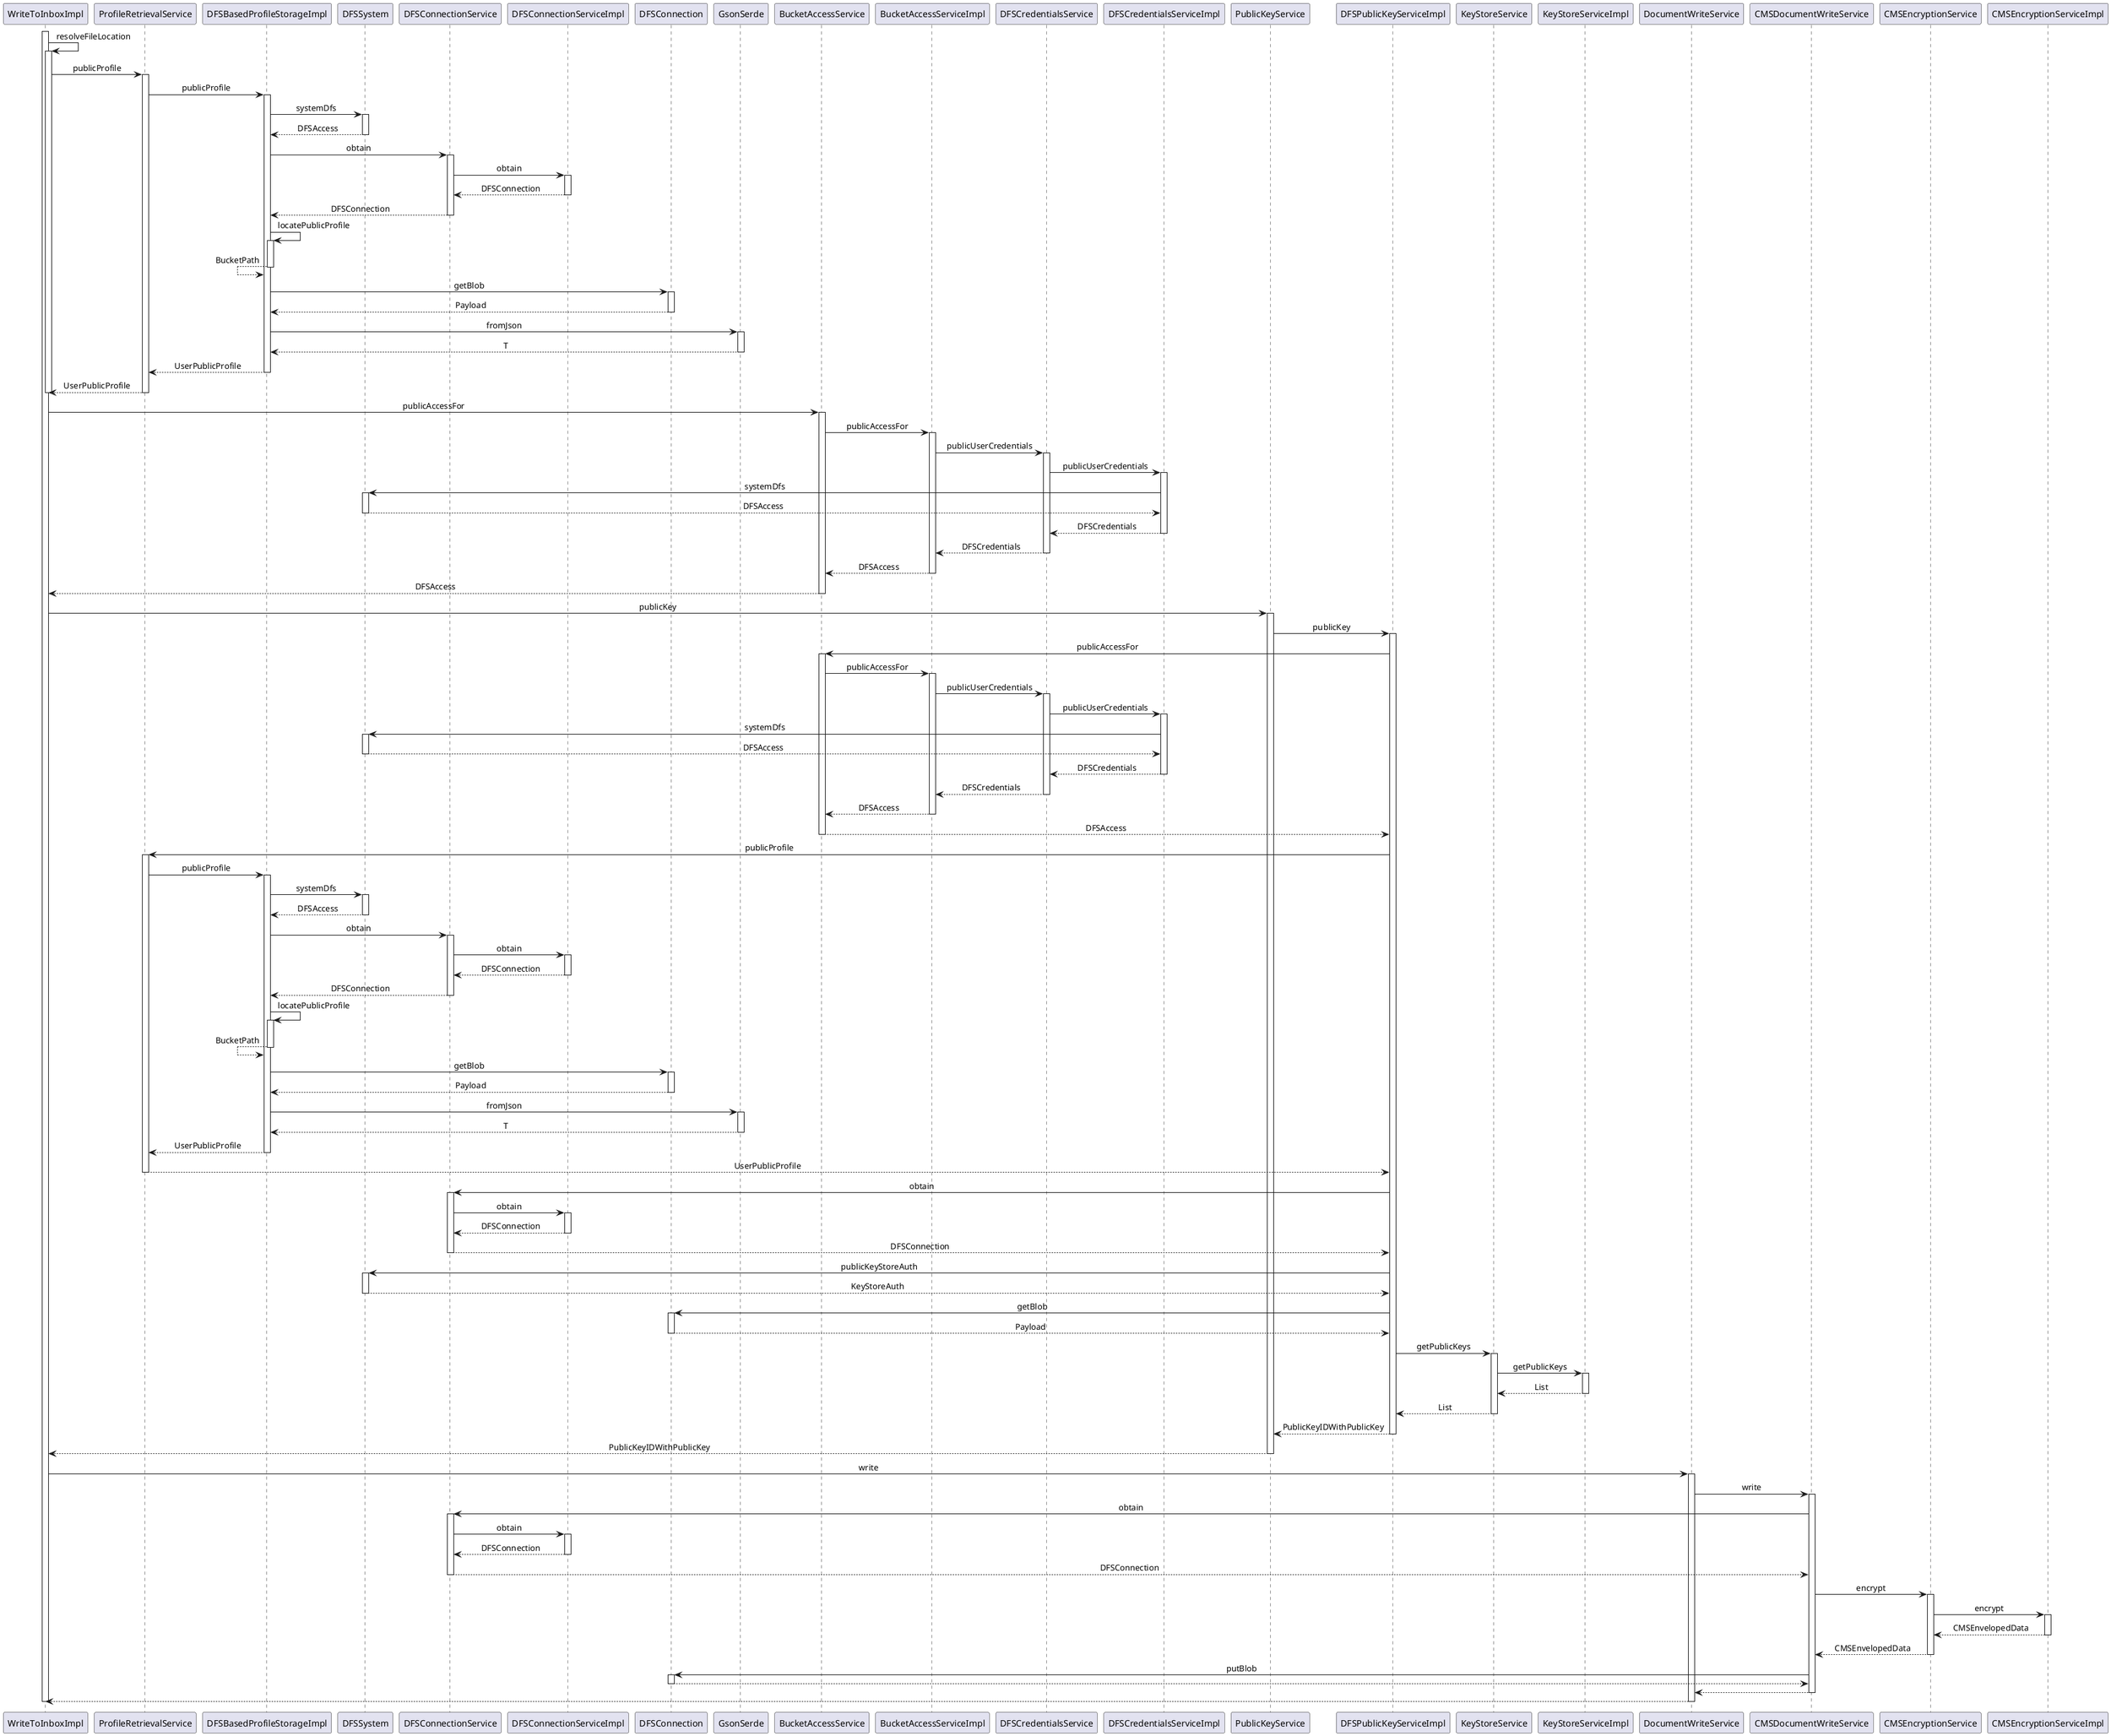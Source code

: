 @startuml

skinparam SequenceMessageAlign center

activate WriteToInboxImpl
' de.adorsys.datasafe.business.impl.inbox.actions.WriteToInboxImpl
WriteToInboxImpl -> WriteToInboxImpl : resolveFileLocation

activate WriteToInboxImpl
' de.adorsys.datasafe.business.impl.inbox.actions.WriteToInboxImpl
WriteToInboxImpl -> ProfileRetrievalService : publicProfile

activate ProfileRetrievalService
' de.adorsys.datasafe.business.api.directory.profile.operations.ProfileRetrievalService
ProfileRetrievalService -> DFSBasedProfileStorageImpl : publicProfile

activate DFSBasedProfileStorageImpl
' de.adorsys.datasafe.business.impl.profile.DFSBasedProfileStorageImpl
DFSBasedProfileStorageImpl -> DFSSystem : systemDfs

activate DFSSystem
' de.adorsys.datasafe.business.impl.profile.DFSSystem
DFSBasedProfileStorageImpl <-- DFSSystem : DFSAccess
deactivate DFSSystem

' de.adorsys.datasafe.business.impl.profile.DFSBasedProfileStorageImpl
DFSBasedProfileStorageImpl -> DFSConnectionService : obtain

activate DFSConnectionService
' de.adorsys.datasafe.business.api.storage.dfs.DFSConnectionService
DFSConnectionService -> DFSConnectionServiceImpl : obtain

activate DFSConnectionServiceImpl
' de.adorsys.datasafe.business.impl.dfs.DFSConnectionServiceImpl
DFSConnectionService <-- DFSConnectionServiceImpl : DFSConnection
deactivate DFSConnectionServiceImpl

' de.adorsys.datasafe.business.api.storage.dfs.DFSConnectionService
DFSBasedProfileStorageImpl <-- DFSConnectionService : DFSConnection
deactivate DFSConnectionService

' de.adorsys.datasafe.business.impl.profile.DFSBasedProfileStorageImpl
DFSBasedProfileStorageImpl -> DFSBasedProfileStorageImpl : locatePublicProfile

activate DFSBasedProfileStorageImpl
' de.adorsys.datasafe.business.impl.profile.DFSBasedProfileStorageImpl
DFSBasedProfileStorageImpl <-- DFSBasedProfileStorageImpl : BucketPath
deactivate DFSBasedProfileStorageImpl

' de.adorsys.datasafe.business.impl.profile.DFSBasedProfileStorageImpl
DFSBasedProfileStorageImpl -> DFSConnection : getBlob

activate DFSConnection
' de.adorsys.dfs.connection.api.service.api.DFSConnection
DFSBasedProfileStorageImpl <-- DFSConnection : Payload
deactivate DFSConnection

' de.adorsys.datasafe.business.impl.profile.DFSBasedProfileStorageImpl
DFSBasedProfileStorageImpl -> GsonSerde : fromJson

activate GsonSerde
' de.adorsys.datasafe.business.impl.serde.GsonSerde
DFSBasedProfileStorageImpl <-- GsonSerde : T
deactivate GsonSerde

' de.adorsys.datasafe.business.impl.profile.DFSBasedProfileStorageImpl
ProfileRetrievalService <-- DFSBasedProfileStorageImpl : UserPublicProfile
deactivate DFSBasedProfileStorageImpl

' de.adorsys.datasafe.business.api.directory.profile.operations.ProfileRetrievalService
WriteToInboxImpl <-- ProfileRetrievalService : UserPublicProfile
deactivate ProfileRetrievalService

deactivate WriteToInboxImpl

' de.adorsys.datasafe.business.impl.inbox.actions.WriteToInboxImpl
WriteToInboxImpl -> BucketAccessService : publicAccessFor

activate BucketAccessService
' de.adorsys.datasafe.business.api.storage.dfs.BucketAccessService
BucketAccessService -> BucketAccessServiceImpl : publicAccessFor

activate BucketAccessServiceImpl
' de.adorsys.datasafe.business.impl.credentials.BucketAccessServiceImpl
BucketAccessServiceImpl -> DFSCredentialsService : publicUserCredentials

activate DFSCredentialsService
' de.adorsys.datasafe.business.api.storage.dfs.credentials.DFSCredentialsService
DFSCredentialsService -> DFSCredentialsServiceImpl : publicUserCredentials

activate DFSCredentialsServiceImpl
' de.adorsys.datasafe.business.impl.credentials.SystemCredentialsServiceImpl
DFSCredentialsServiceImpl -> DFSSystem : systemDfs

activate DFSSystem
' de.adorsys.datasafe.business.impl.profile.DFSSystem
DFSCredentialsServiceImpl <-- DFSSystem : DFSAccess
deactivate DFSSystem

' de.adorsys.datasafe.business.impl.credentials.SystemCredentialsServiceImpl
DFSCredentialsService <-- DFSCredentialsServiceImpl : DFSCredentials
deactivate DFSCredentialsServiceImpl

' de.adorsys.datasafe.business.api.storage.dfs.credentials.DFSCredentialsService
BucketAccessServiceImpl <-- DFSCredentialsService : DFSCredentials
deactivate DFSCredentialsService

' de.adorsys.datasafe.business.impl.credentials.BucketAccessServiceImpl
BucketAccessService <-- BucketAccessServiceImpl : DFSAccess
deactivate BucketAccessServiceImpl

' de.adorsys.datasafe.business.api.storage.dfs.BucketAccessService
WriteToInboxImpl <-- BucketAccessService : DFSAccess
deactivate BucketAccessService

' de.adorsys.datasafe.business.impl.inbox.actions.WriteToInboxImpl
WriteToInboxImpl -> PublicKeyService : publicKey

activate PublicKeyService
' de.adorsys.datasafe.business.api.directory.profile.keys.PublicKeyService
PublicKeyService -> DFSPublicKeyServiceImpl : publicKey

activate DFSPublicKeyServiceImpl
' de.adorsys.datasafe.business.impl.credentials.DFSPublicKeyServiceImpl
DFSPublicKeyServiceImpl -> BucketAccessService : publicAccessFor

activate BucketAccessService
' de.adorsys.datasafe.business.api.storage.dfs.BucketAccessService
BucketAccessService -> BucketAccessServiceImpl : publicAccessFor

activate BucketAccessServiceImpl
' de.adorsys.datasafe.business.impl.credentials.BucketAccessServiceImpl
BucketAccessServiceImpl -> DFSCredentialsService : publicUserCredentials

activate DFSCredentialsService
' de.adorsys.datasafe.business.api.storage.dfs.credentials.DFSCredentialsService
DFSCredentialsService -> DFSCredentialsServiceImpl : publicUserCredentials

activate DFSCredentialsServiceImpl
' de.adorsys.datasafe.business.impl.credentials.SystemCredentialsServiceImpl
DFSCredentialsServiceImpl -> DFSSystem : systemDfs

activate DFSSystem
' de.adorsys.datasafe.business.impl.profile.DFSSystem
DFSCredentialsServiceImpl <-- DFSSystem : DFSAccess
deactivate DFSSystem

' de.adorsys.datasafe.business.impl.credentials.SystemCredentialsServiceImpl
DFSCredentialsService <-- DFSCredentialsServiceImpl : DFSCredentials
deactivate DFSCredentialsServiceImpl

' de.adorsys.datasafe.business.api.storage.dfs.credentials.DFSCredentialsService
BucketAccessServiceImpl <-- DFSCredentialsService : DFSCredentials
deactivate DFSCredentialsService

' de.adorsys.datasafe.business.impl.credentials.BucketAccessServiceImpl
BucketAccessService <-- BucketAccessServiceImpl : DFSAccess
deactivate BucketAccessServiceImpl

' de.adorsys.datasafe.business.api.storage.dfs.BucketAccessService
DFSPublicKeyServiceImpl <-- BucketAccessService : DFSAccess
deactivate BucketAccessService

' de.adorsys.datasafe.business.impl.credentials.DFSPublicKeyServiceImpl
DFSPublicKeyServiceImpl -> ProfileRetrievalService : publicProfile

activate ProfileRetrievalService
' de.adorsys.datasafe.business.api.directory.profile.operations.ProfileRetrievalService
ProfileRetrievalService -> DFSBasedProfileStorageImpl : publicProfile

activate DFSBasedProfileStorageImpl
' de.adorsys.datasafe.business.impl.profile.DFSBasedProfileStorageImpl
DFSBasedProfileStorageImpl -> DFSSystem : systemDfs

activate DFSSystem
' de.adorsys.datasafe.business.impl.profile.DFSSystem
DFSBasedProfileStorageImpl <-- DFSSystem : DFSAccess
deactivate DFSSystem

' de.adorsys.datasafe.business.impl.profile.DFSBasedProfileStorageImpl
DFSBasedProfileStorageImpl -> DFSConnectionService : obtain

activate DFSConnectionService
' de.adorsys.datasafe.business.api.storage.dfs.DFSConnectionService
DFSConnectionService -> DFSConnectionServiceImpl : obtain

activate DFSConnectionServiceImpl
' de.adorsys.datasafe.business.impl.dfs.DFSConnectionServiceImpl
DFSConnectionService <-- DFSConnectionServiceImpl : DFSConnection
deactivate DFSConnectionServiceImpl

' de.adorsys.datasafe.business.api.storage.dfs.DFSConnectionService
DFSBasedProfileStorageImpl <-- DFSConnectionService : DFSConnection
deactivate DFSConnectionService

' de.adorsys.datasafe.business.impl.profile.DFSBasedProfileStorageImpl
DFSBasedProfileStorageImpl -> DFSBasedProfileStorageImpl : locatePublicProfile

activate DFSBasedProfileStorageImpl
' de.adorsys.datasafe.business.impl.profile.DFSBasedProfileStorageImpl
DFSBasedProfileStorageImpl <-- DFSBasedProfileStorageImpl : BucketPath
deactivate DFSBasedProfileStorageImpl

' de.adorsys.datasafe.business.impl.profile.DFSBasedProfileStorageImpl
DFSBasedProfileStorageImpl -> DFSConnection : getBlob

activate DFSConnection
' de.adorsys.dfs.connection.api.service.api.DFSConnection
DFSBasedProfileStorageImpl <-- DFSConnection : Payload
deactivate DFSConnection

' de.adorsys.datasafe.business.impl.profile.DFSBasedProfileStorageImpl
DFSBasedProfileStorageImpl -> GsonSerde : fromJson

activate GsonSerde
' de.adorsys.datasafe.business.impl.serde.GsonSerde
DFSBasedProfileStorageImpl <-- GsonSerde : T
deactivate GsonSerde

' de.adorsys.datasafe.business.impl.profile.DFSBasedProfileStorageImpl
ProfileRetrievalService <-- DFSBasedProfileStorageImpl : UserPublicProfile
deactivate DFSBasedProfileStorageImpl

' de.adorsys.datasafe.business.api.directory.profile.operations.ProfileRetrievalService
DFSPublicKeyServiceImpl <-- ProfileRetrievalService : UserPublicProfile
deactivate ProfileRetrievalService

' de.adorsys.datasafe.business.impl.credentials.DFSPublicKeyServiceImpl
DFSPublicKeyServiceImpl -> DFSConnectionService : obtain

activate DFSConnectionService
' de.adorsys.datasafe.business.api.storage.dfs.DFSConnectionService
DFSConnectionService -> DFSConnectionServiceImpl : obtain

activate DFSConnectionServiceImpl
' de.adorsys.datasafe.business.impl.dfs.DFSConnectionServiceImpl
DFSConnectionService <-- DFSConnectionServiceImpl : DFSConnection
deactivate DFSConnectionServiceImpl

' de.adorsys.datasafe.business.api.storage.dfs.DFSConnectionService
DFSPublicKeyServiceImpl <-- DFSConnectionService : DFSConnection
deactivate DFSConnectionService

' de.adorsys.datasafe.business.impl.credentials.DFSPublicKeyServiceImpl
DFSPublicKeyServiceImpl -> DFSSystem : publicKeyStoreAuth

activate DFSSystem
' de.adorsys.datasafe.business.impl.profile.DFSSystem
DFSPublicKeyServiceImpl <-- DFSSystem : KeyStoreAuth
deactivate DFSSystem

' de.adorsys.datasafe.business.impl.credentials.DFSPublicKeyServiceImpl
DFSPublicKeyServiceImpl -> DFSConnection : getBlob

activate DFSConnection
' de.adorsys.dfs.connection.api.service.api.DFSConnection
DFSPublicKeyServiceImpl <-- DFSConnection : Payload
deactivate DFSConnection

' de.adorsys.datasafe.business.impl.credentials.DFSPublicKeyServiceImpl
DFSPublicKeyServiceImpl -> KeyStoreService : getPublicKeys

activate KeyStoreService
' de.adorsys.datasafe.business.api.encryption.keystore.KeyStoreService
KeyStoreService -> KeyStoreServiceImpl : getPublicKeys

activate KeyStoreServiceImpl
' de.adorsys.datasafe.business.impl.keystore.service.KeyStoreServiceImpl
KeyStoreService <-- KeyStoreServiceImpl : List
deactivate KeyStoreServiceImpl

' de.adorsys.datasafe.business.api.encryption.keystore.KeyStoreService
DFSPublicKeyServiceImpl <-- KeyStoreService : List
deactivate KeyStoreService

' de.adorsys.datasafe.business.impl.credentials.DFSPublicKeyServiceImpl
PublicKeyService <-- DFSPublicKeyServiceImpl : PublicKeyIDWithPublicKey
deactivate DFSPublicKeyServiceImpl

' de.adorsys.datasafe.business.api.directory.profile.keys.PublicKeyService
WriteToInboxImpl <-- PublicKeyService : PublicKeyIDWithPublicKey
deactivate PublicKeyService

' de.adorsys.datasafe.business.impl.inbox.actions.WriteToInboxImpl
WriteToInboxImpl -> DocumentWriteService : write

activate DocumentWriteService
' de.adorsys.datasafe.business.api.storage.document.DocumentWriteService
DocumentWriteService -> CMSDocumentWriteService : write

activate CMSDocumentWriteService
' de.adorsys.datasafe.business.impl.document.cms.CMSDocumentWriteService
CMSDocumentWriteService -> DFSConnectionService : obtain

activate DFSConnectionService
' de.adorsys.datasafe.business.api.storage.dfs.DFSConnectionService
DFSConnectionService -> DFSConnectionServiceImpl : obtain

activate DFSConnectionServiceImpl
' de.adorsys.datasafe.business.impl.dfs.DFSConnectionServiceImpl
DFSConnectionService <-- DFSConnectionServiceImpl : DFSConnection
deactivate DFSConnectionServiceImpl

' de.adorsys.datasafe.business.api.storage.dfs.DFSConnectionService
CMSDocumentWriteService <-- DFSConnectionService : DFSConnection
deactivate DFSConnectionService

' de.adorsys.datasafe.business.impl.document.cms.CMSDocumentWriteService
CMSDocumentWriteService -> CMSEncryptionService : encrypt

activate CMSEncryptionService
' de.adorsys.datasafe.business.api.encryption.cmsencryption.CMSEncryptionService
CMSEncryptionService -> CMSEncryptionServiceImpl : encrypt

activate CMSEncryptionServiceImpl
' de.adorsys.datasafe.business.impl.cmsencryption.services.CMSEncryptionServiceImpl
CMSEncryptionService <-- CMSEncryptionServiceImpl : CMSEnvelopedData
deactivate CMSEncryptionServiceImpl

' de.adorsys.datasafe.business.api.encryption.cmsencryption.CMSEncryptionService
CMSDocumentWriteService <-- CMSEncryptionService : CMSEnvelopedData
deactivate CMSEncryptionService

' de.adorsys.datasafe.business.impl.document.cms.CMSDocumentWriteService
CMSDocumentWriteService -> DFSConnection : putBlob

activate DFSConnection
' de.adorsys.dfs.connection.api.service.api.DFSConnection
CMSDocumentWriteService <-- DFSConnection :  
deactivate DFSConnection

' de.adorsys.datasafe.business.impl.document.cms.CMSDocumentWriteService
DocumentWriteService <-- CMSDocumentWriteService :  
deactivate CMSDocumentWriteService

' de.adorsys.datasafe.business.api.storage.document.DocumentWriteService
WriteToInboxImpl <-- DocumentWriteService :  
deactivate DocumentWriteService

deactivate WriteToInboxImpl

@enduml
